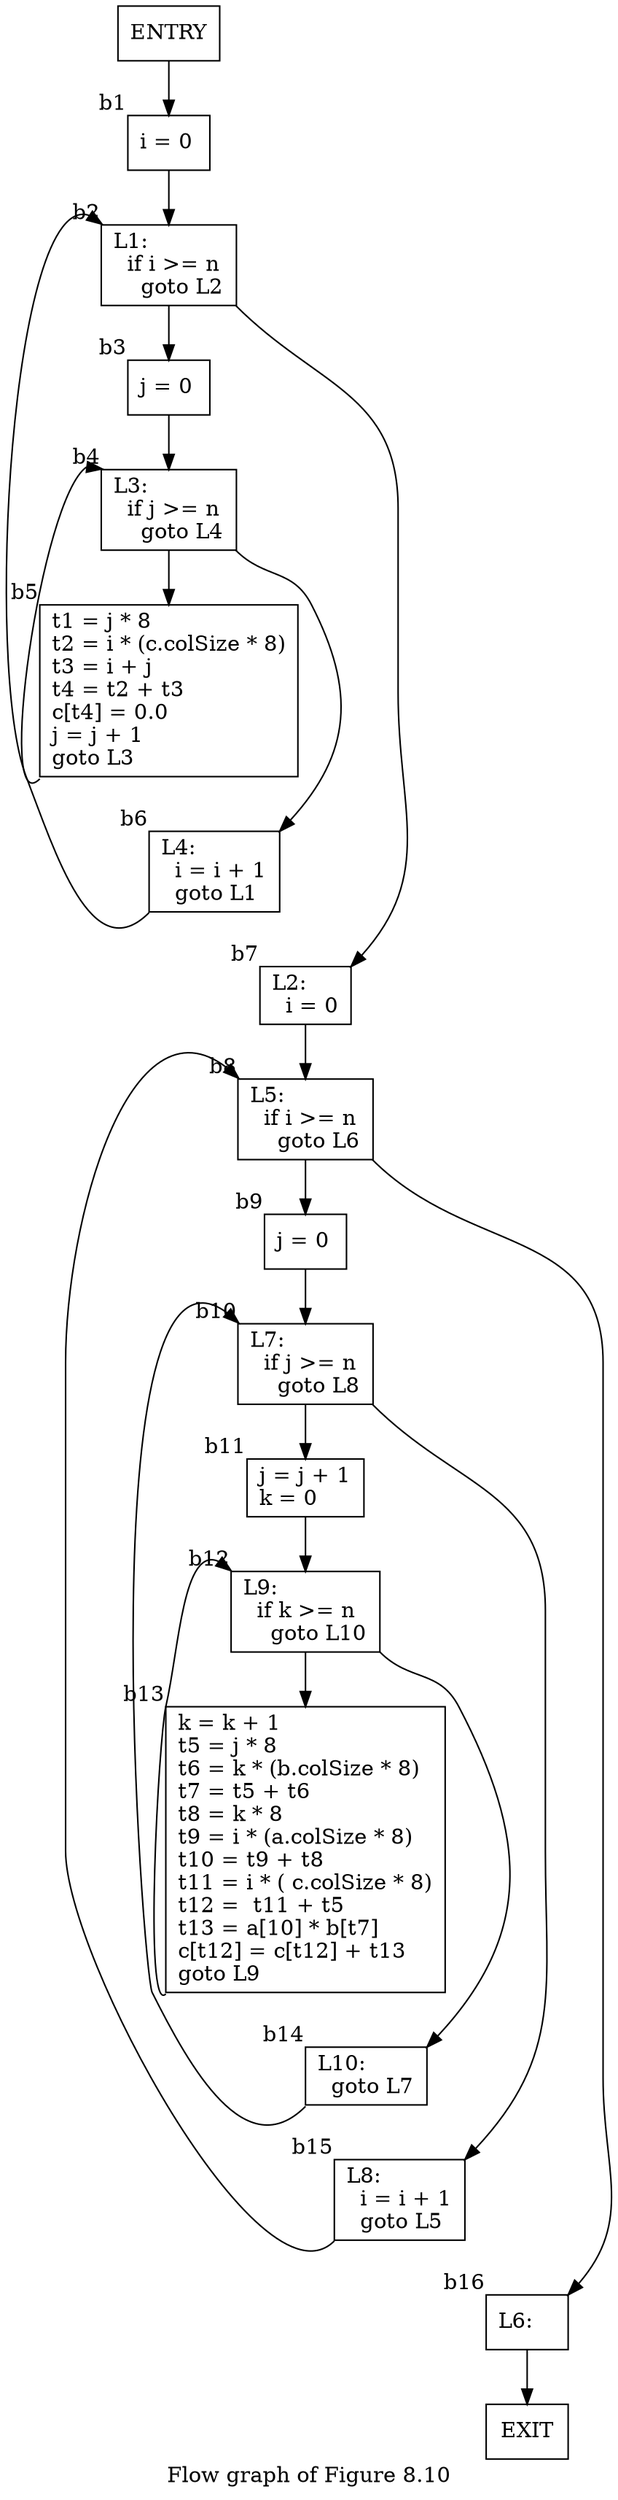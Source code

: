 digraph {
  label="Flow graph of Figure 8.10"
    subgraph col {
entry[shape="box", label="ENTRY"]
b1[shape="box", label="i = 0\l", xlabel="b1"]
b2[shape="box", label="L1:\l  if i >= n\l    goto L2\l", xlabel="b2"]
b3[shape="box", label="j = 0\l", xlabel="b3"]
b4[shape="box", label="L3:\l  if j >= n\l    goto L4\l", xlabel="b4"]
b5[shape="box", label="t1 = j * 8\lt2 = i * (c.colSize * 8)\lt3 = i + j\lt4 = t2 + t3\lc[t4] = 0.0\lj = j + 1\lgoto L3\l", xlabel="b5"]
b6[shape="box", label="L4:\l  i = i + 1\l  goto L1\l", xlabel="b6"]
b7[shape="box", label="L2:\l  i = 0\l", xlabel="b7"]
b8[shape="box", label="L5:\l  if i >= n\l    goto L6", xlabel="b8"]
b9[shape="box", label="j = 0\l", xlabel="b9"]
b10[shape="box", label="L7:\l  if j >= n\l    goto L8\l", xlabel="b10"]
b11[shape="box", label="j = j + 1\lk = 0\l", xlabel="b11"]
b12[shape="box", label="L9:\l  if k >= n\l    goto L10\l", xlabel="b12"]
b13[shape="box", label="k = k + 1\lt5 = j * 8\lt6 = k * (b.colSize * 8)\lt7 = t5 + t6\lt8 = k * 8\lt9 = i * (a.colSize * 8)\lt10 = t9 + t8\lt11 = i * ( c.colSize * 8)\lt12 =  t11 + t5\lt13 = a[10] * b[t7]\lc[t12] = c[t12] + t13\lgoto L9\l", xlabel="b13"]
b14[shape="box", label="L10:\l  goto L7\l", xlabel="b14"]
b15[shape="box", label="L8:\l  i = i + 1\l  goto L5\l", xlabel="b15"]
b16[shape="box", label="L6:\l", xlabel="b16"]
exit[shape="box", label="EXIT"]

entry:s -> b1:n;
b1:s -> b2:n;
b2:s -> b3:n;
b3:s -> b4:n;
b4:s -> b5:n;
b5:s -> b6:n[style=invis];
b6:s -> b7:n[style=invis];
b7:s -> b8:n;
b8:s -> b9:n;
b9:s -> b10:n;
b10:s -> b11:n;
b11:s -> b12:n;
b12:s -> b13:n;
b13:s -> b14:n[style=invis];
b14:s -> b15:n[style=invis];
b15:s -> b16:n[style=invis];
b16:s -> exit:n;
    }
b2:se -> b7:ne;
b4:se -> b6:ne;
b8:se -> b16:ne;
b10:se -> b15:ne;
b12:se -> b14:ne;

b4:nw -> b5:sw[dir=back];
b2:nw -> b6:sw[dir=back];
b12:nw -> b13:sw[dir=back];
b10:nw -> b14:sw[dir=back];
b8:nw -> b15:sw[dir=back];
}
